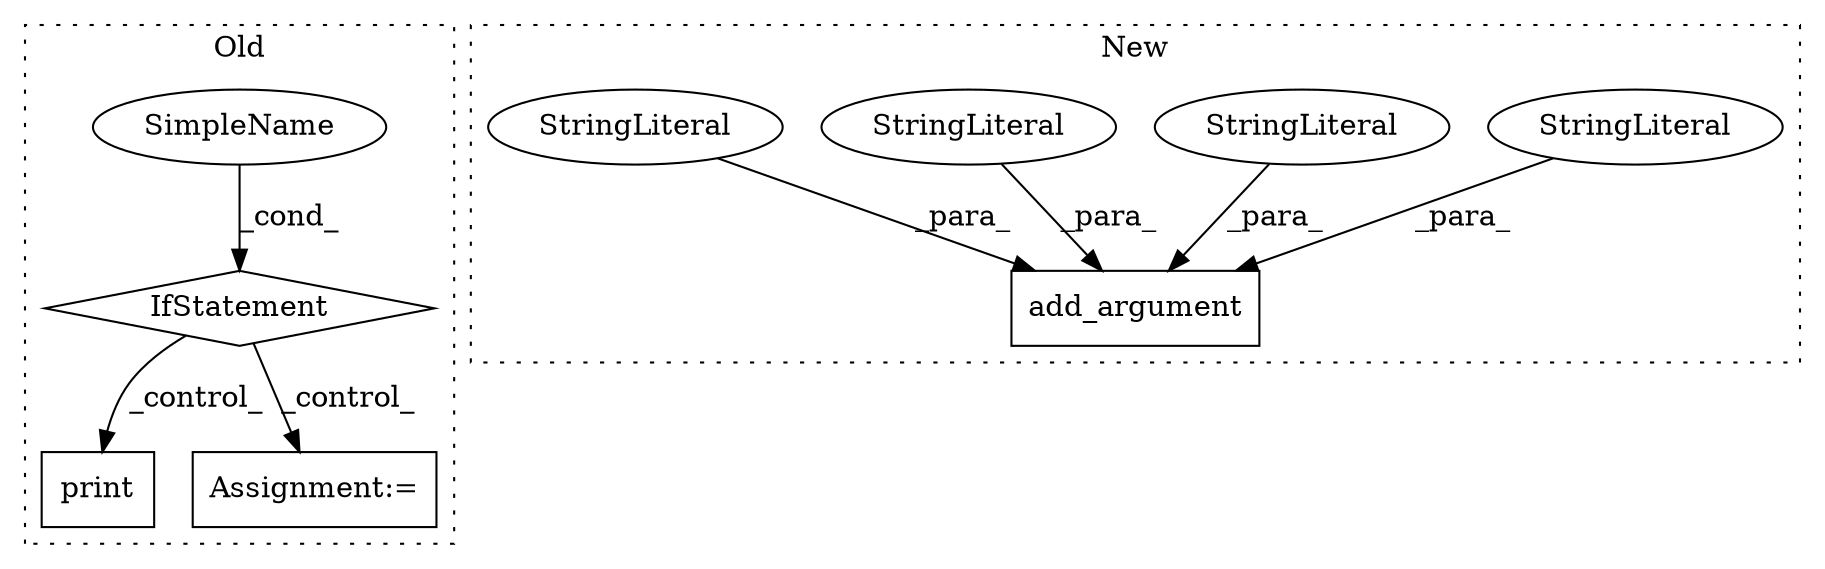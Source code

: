 digraph G {
subgraph cluster0 {
1 [label="print" a="32" s="1703,1758" l="6,1" shape="box"];
7 [label="IfStatement" a="25" s="1665,1689" l="4,2" shape="diamond"];
8 [label="SimpleName" a="42" s="" l="" shape="ellipse"];
9 [label="Assignment:=" a="7" s="1776" l="1" shape="box"];
label = "Old";
style="dotted";
}
subgraph cluster1 {
2 [label="add_argument" a="32" s="2983,3111" l="13,1" shape="box"];
3 [label="StringLiteral" a="45" s="3001" l="11" shape="ellipse"];
4 [label="StringLiteral" a="45" s="3024" l="87" shape="ellipse"];
5 [label="StringLiteral" a="45" s="2996" l="4" shape="ellipse"];
6 [label="StringLiteral" a="45" s="3013" l="10" shape="ellipse"];
label = "New";
style="dotted";
}
3 -> 2 [label="_para_"];
4 -> 2 [label="_para_"];
5 -> 2 [label="_para_"];
6 -> 2 [label="_para_"];
7 -> 1 [label="_control_"];
7 -> 9 [label="_control_"];
8 -> 7 [label="_cond_"];
}